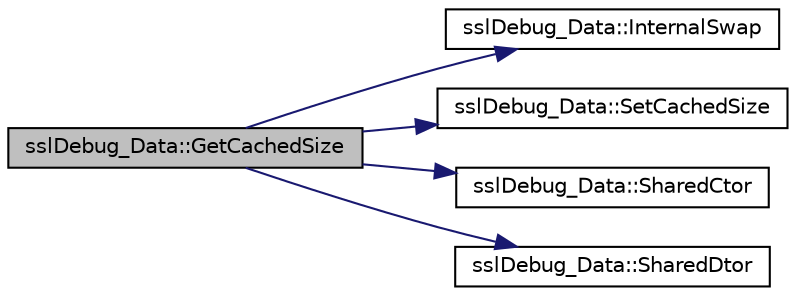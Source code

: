 digraph "sslDebug_Data::GetCachedSize"
{
 // INTERACTIVE_SVG=YES
  edge [fontname="Helvetica",fontsize="10",labelfontname="Helvetica",labelfontsize="10"];
  node [fontname="Helvetica",fontsize="10",shape=record];
  rankdir="LR";
  Node1 [label="sslDebug_Data::GetCachedSize",height=0.2,width=0.4,color="black", fillcolor="grey75", style="filled", fontcolor="black"];
  Node1 -> Node2 [color="midnightblue",fontsize="10",style="solid",fontname="Helvetica"];
  Node2 [label="sslDebug_Data::InternalSwap",height=0.2,width=0.4,color="black", fillcolor="white", style="filled",URL="$d4/d17/classssl_debug___data.html#aaa637191c2ab15c4b8bfe78c6f9b098a"];
  Node1 -> Node3 [color="midnightblue",fontsize="10",style="solid",fontname="Helvetica"];
  Node3 [label="sslDebug_Data::SetCachedSize",height=0.2,width=0.4,color="black", fillcolor="white", style="filled",URL="$d4/d17/classssl_debug___data.html#a2cd3c9800406cce4f7af9cf020b09540"];
  Node1 -> Node4 [color="midnightblue",fontsize="10",style="solid",fontname="Helvetica"];
  Node4 [label="sslDebug_Data::SharedCtor",height=0.2,width=0.4,color="black", fillcolor="white", style="filled",URL="$d4/d17/classssl_debug___data.html#a44256881743729173360fd2a035c9c96"];
  Node1 -> Node5 [color="midnightblue",fontsize="10",style="solid",fontname="Helvetica"];
  Node5 [label="sslDebug_Data::SharedDtor",height=0.2,width=0.4,color="black", fillcolor="white", style="filled",URL="$d4/d17/classssl_debug___data.html#ae5b6d6cfb110046f27892632b6473e81"];
}
